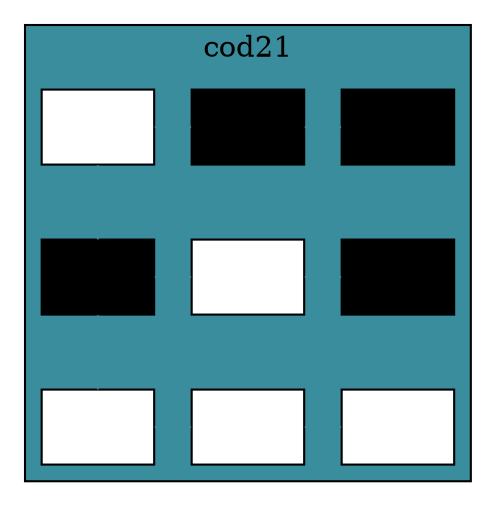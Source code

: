 
digraph L{
    node [shape = box fillcolor ="#FFEDBB" style =filled]
    subgraph cluster_p{
        label =cod21
        bgcolor = "#398D9C"
edge[dir = "none" color ="#398D9C"]
raiz[label = "",fillcolor =white]
Columna1[label= "", group=2,fillcolor =black];
raiz-> Columna1;
{rank=same;raiz;Columna1}
Columna2[label= "", group=3,fillcolor =black];
Columna1->Columna2;
{rank=same;raiz;Columna2}
Fila1[label="", group=1,fillcolor =black];
raiz->Fila1;
nodo1_fila1[label ="", fillcolor =white, group=2]
Fila1->nodo1_fila1;
{rank=same;Fila1;nodo1_fila1}
                    
nodo1_fila2[label ="", fillcolor =black, group=2]
nodo1_fila1->nodo1_fila2
{rank=same;Fila1;nodo1_fila2}
                    
Fila2[label="", group=1,fillcolor =white];
Fila1-> Fila2;
nodo2_fila1[label ="", fillcolor =white, group=2]
Fila2->nodo2_fila1;
{rank=same;Fila2;nodo2_fila1}
                    
nodo2_fila2[label ="", fillcolor =white, group=2]
nodo2_fila1->nodo2_fila2
{rank=same;Fila2;nodo2_fila2}
                    
    }
}
